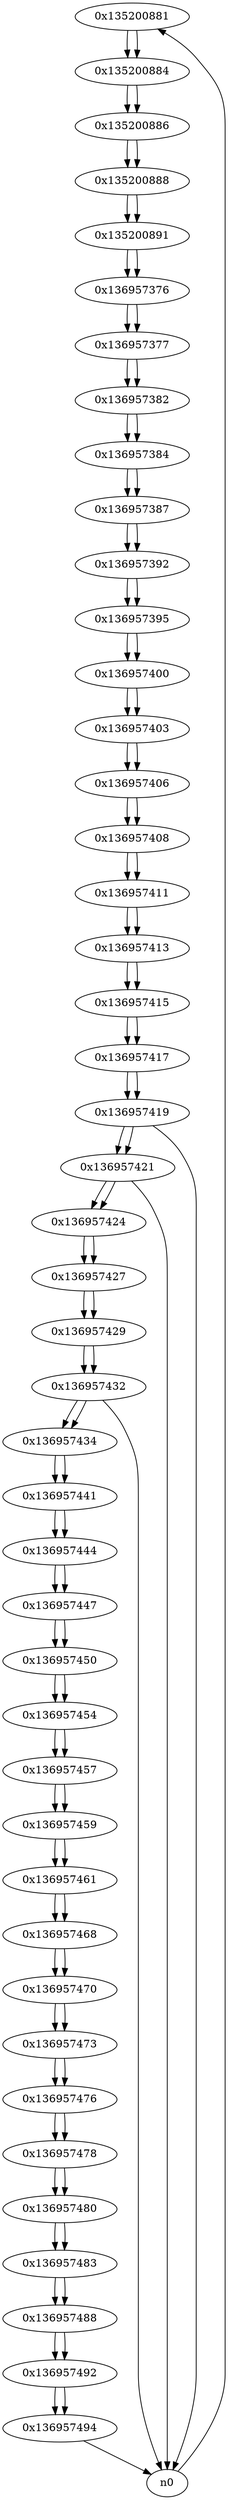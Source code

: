 digraph G{
/* nodes */
  n1 [label="0x135200881"]
  n2 [label="0x135200884"]
  n3 [label="0x135200886"]
  n4 [label="0x135200888"]
  n5 [label="0x135200891"]
  n6 [label="0x136957376"]
  n7 [label="0x136957377"]
  n8 [label="0x136957382"]
  n9 [label="0x136957384"]
  n10 [label="0x136957387"]
  n11 [label="0x136957392"]
  n12 [label="0x136957395"]
  n13 [label="0x136957400"]
  n14 [label="0x136957403"]
  n15 [label="0x136957406"]
  n16 [label="0x136957408"]
  n17 [label="0x136957411"]
  n18 [label="0x136957413"]
  n19 [label="0x136957415"]
  n20 [label="0x136957417"]
  n21 [label="0x136957419"]
  n22 [label="0x136957421"]
  n23 [label="0x136957424"]
  n24 [label="0x136957427"]
  n25 [label="0x136957429"]
  n26 [label="0x136957432"]
  n27 [label="0x136957434"]
  n28 [label="0x136957441"]
  n29 [label="0x136957444"]
  n30 [label="0x136957447"]
  n31 [label="0x136957450"]
  n32 [label="0x136957454"]
  n33 [label="0x136957457"]
  n34 [label="0x136957459"]
  n35 [label="0x136957461"]
  n36 [label="0x136957468"]
  n37 [label="0x136957470"]
  n38 [label="0x136957473"]
  n39 [label="0x136957476"]
  n40 [label="0x136957478"]
  n41 [label="0x136957480"]
  n42 [label="0x136957483"]
  n43 [label="0x136957488"]
  n44 [label="0x136957492"]
  n45 [label="0x136957494"]
/* edges */
n1 -> n2;
n0 -> n1;
n2 -> n3;
n1 -> n2;
n3 -> n4;
n2 -> n3;
n4 -> n5;
n3 -> n4;
n5 -> n6;
n4 -> n5;
n6 -> n7;
n5 -> n6;
n7 -> n8;
n6 -> n7;
n8 -> n9;
n7 -> n8;
n9 -> n10;
n8 -> n9;
n10 -> n11;
n9 -> n10;
n11 -> n12;
n10 -> n11;
n12 -> n13;
n11 -> n12;
n13 -> n14;
n12 -> n13;
n14 -> n15;
n13 -> n14;
n15 -> n16;
n14 -> n15;
n16 -> n17;
n15 -> n16;
n17 -> n18;
n16 -> n17;
n18 -> n19;
n17 -> n18;
n19 -> n20;
n18 -> n19;
n20 -> n21;
n19 -> n20;
n21 -> n22;
n21 -> n0;
n20 -> n21;
n22 -> n23;
n22 -> n0;
n21 -> n22;
n23 -> n24;
n22 -> n23;
n24 -> n25;
n23 -> n24;
n25 -> n26;
n24 -> n25;
n26 -> n27;
n26 -> n0;
n25 -> n26;
n27 -> n28;
n26 -> n27;
n28 -> n29;
n27 -> n28;
n29 -> n30;
n28 -> n29;
n30 -> n31;
n29 -> n30;
n31 -> n32;
n30 -> n31;
n32 -> n33;
n31 -> n32;
n33 -> n34;
n32 -> n33;
n34 -> n35;
n33 -> n34;
n35 -> n36;
n34 -> n35;
n36 -> n37;
n35 -> n36;
n37 -> n38;
n36 -> n37;
n38 -> n39;
n37 -> n38;
n39 -> n40;
n38 -> n39;
n40 -> n41;
n39 -> n40;
n41 -> n42;
n40 -> n41;
n42 -> n43;
n41 -> n42;
n43 -> n44;
n42 -> n43;
n44 -> n45;
n43 -> n44;
n45 -> n0;
n44 -> n45;
}
